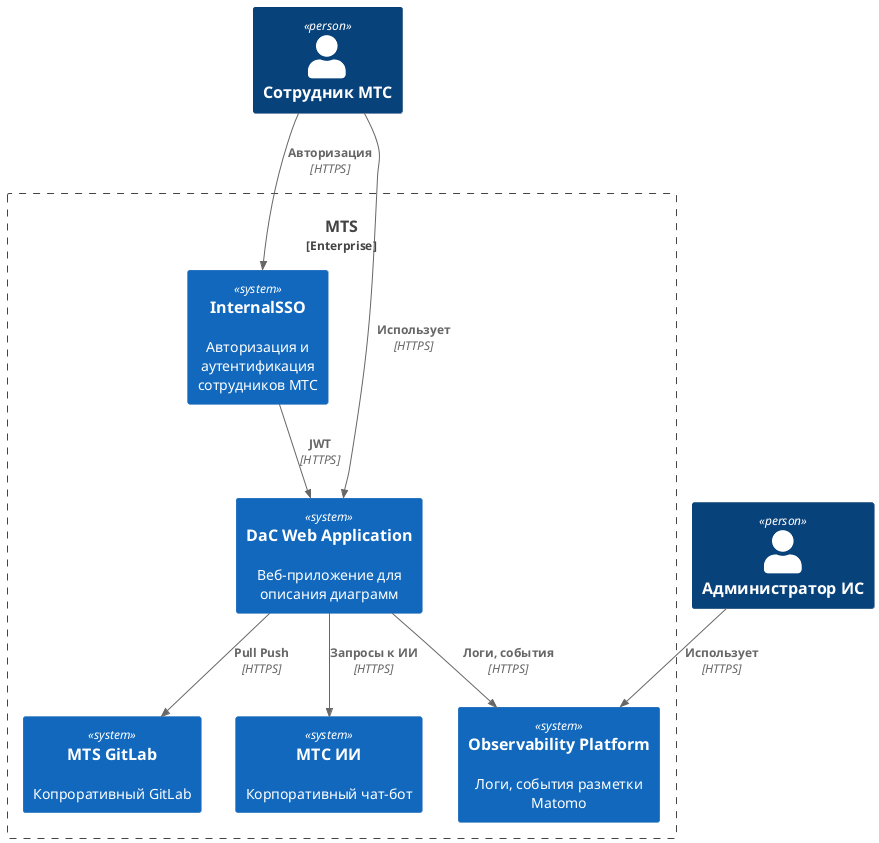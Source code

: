 @startuml
!include <C4/C4_Context>

Person(Emp, "Сотрудник МТС", "")
Person(Admin, "Администратор ИС", "")

Enterprise_Boundary(mts, "MTS") {
    System(DaC, "DaC Web Application", "Веб-приложение для описания диаграмм")
    System(Git, "MTS GitLab", "Копроративный GitLab")
    System(sso, "InternalSSO", "Авторизация и аутентификация сотрудников МТС")
    System(obs, "Observability Platform", "Логи, события разметки Matomo")
    System(ai, "МТС ИИ", "Корпоративный чат-бот")
}

Rel(Emp, DaC, "Использует", "HTTPS")
Rel(DaC, Git, "Pull Push", "HTTPS")
Rel(Emp, sso, "Авторизация", "HTTPS")
Rel(sso, DaC, "JWT", "HTTPS")
Rel(Admin, obs, "Использует", "HTTPS")
Rel(DaC, obs, "Логи, события", "HTTPS")
Rel(DaC, ai, "Запросы к ИИ", "HTTPS")
@enduml


@startuml
!include <C4/C4_Component>

Person(Emp, "Сотрудник МТС")
Person(Admin, "Администратор ИС")

Enterprise_Boundary(mts, "MTS") {
    System(Git, "MTS GitLab", "Корпоративный GitLab")
    System(sso, "InternalSSO", "Авторизация и аутентификация сотрудников МТС")
    System_Boundary(obs, "Observability Platform") {
        System(matomo, "Matomo", "События разметки Matomo")
    }
    System_Boundary(DaC, "DaC") {
        Container(DaCF, "DaC Frontend", "React JS", "Веб-интерфейс для написания диаграмм")   
        Container(DaCB, "DaC Backend", "Node.js", "Управление пользовательским хранилищем и интеграциями")  
        Container(Kroki, "Kroki.io", "JS", "Open Source (MIT) движок для рендеринга диаграмм")
    }
    Container(Proxy, "R&D Proxy", "", "Прокси-API для запросов в МТС ИИ")
    Container(GPT, "МТС ИИ", "", "Корпоративный чат-бот")
}

Rel_D(Emp, DaCF, "Использует", "HTTPS")

Rel(DaCF, Kroki, "Рендеринг диаграмм", "API")
Rel(DaCF, DaCB, "Использует", "API")
Rel(DaCF, matomo, "События разметки", "HTTPS")

Rel(DaCB, sso, "Использует", "OAuth 2.0")
Rel(DaCB, Git, "Pull Push", "API")

Rel(DaCB, Proxy, "Запросы к чат-боту", "HTTP")
Rel(Proxy, GPT, "Запросы к чат-боту", "API")

Rel(Admin, matomo, "Использует", "HTTPS")

Lay_R(Git, Kroki)
Lay_R(DaCB, sso)

@enduml

